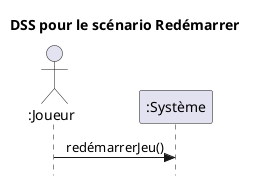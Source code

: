 @startuml dss-redemarrerJeu.puml
skinparam style strictuml
skinparam backgroundcolor transparent
skinparam SequenceBoxBorderColor transparent
skinparam participantpadding 10
'skinparam handwritten true
skinparam sequenceMessageAlign center
title DSS pour le scénario Redémarrer 
actor ":Joueur" as J
participant ":Système" as b
J->b: redémarrerJeu()
@enduml
